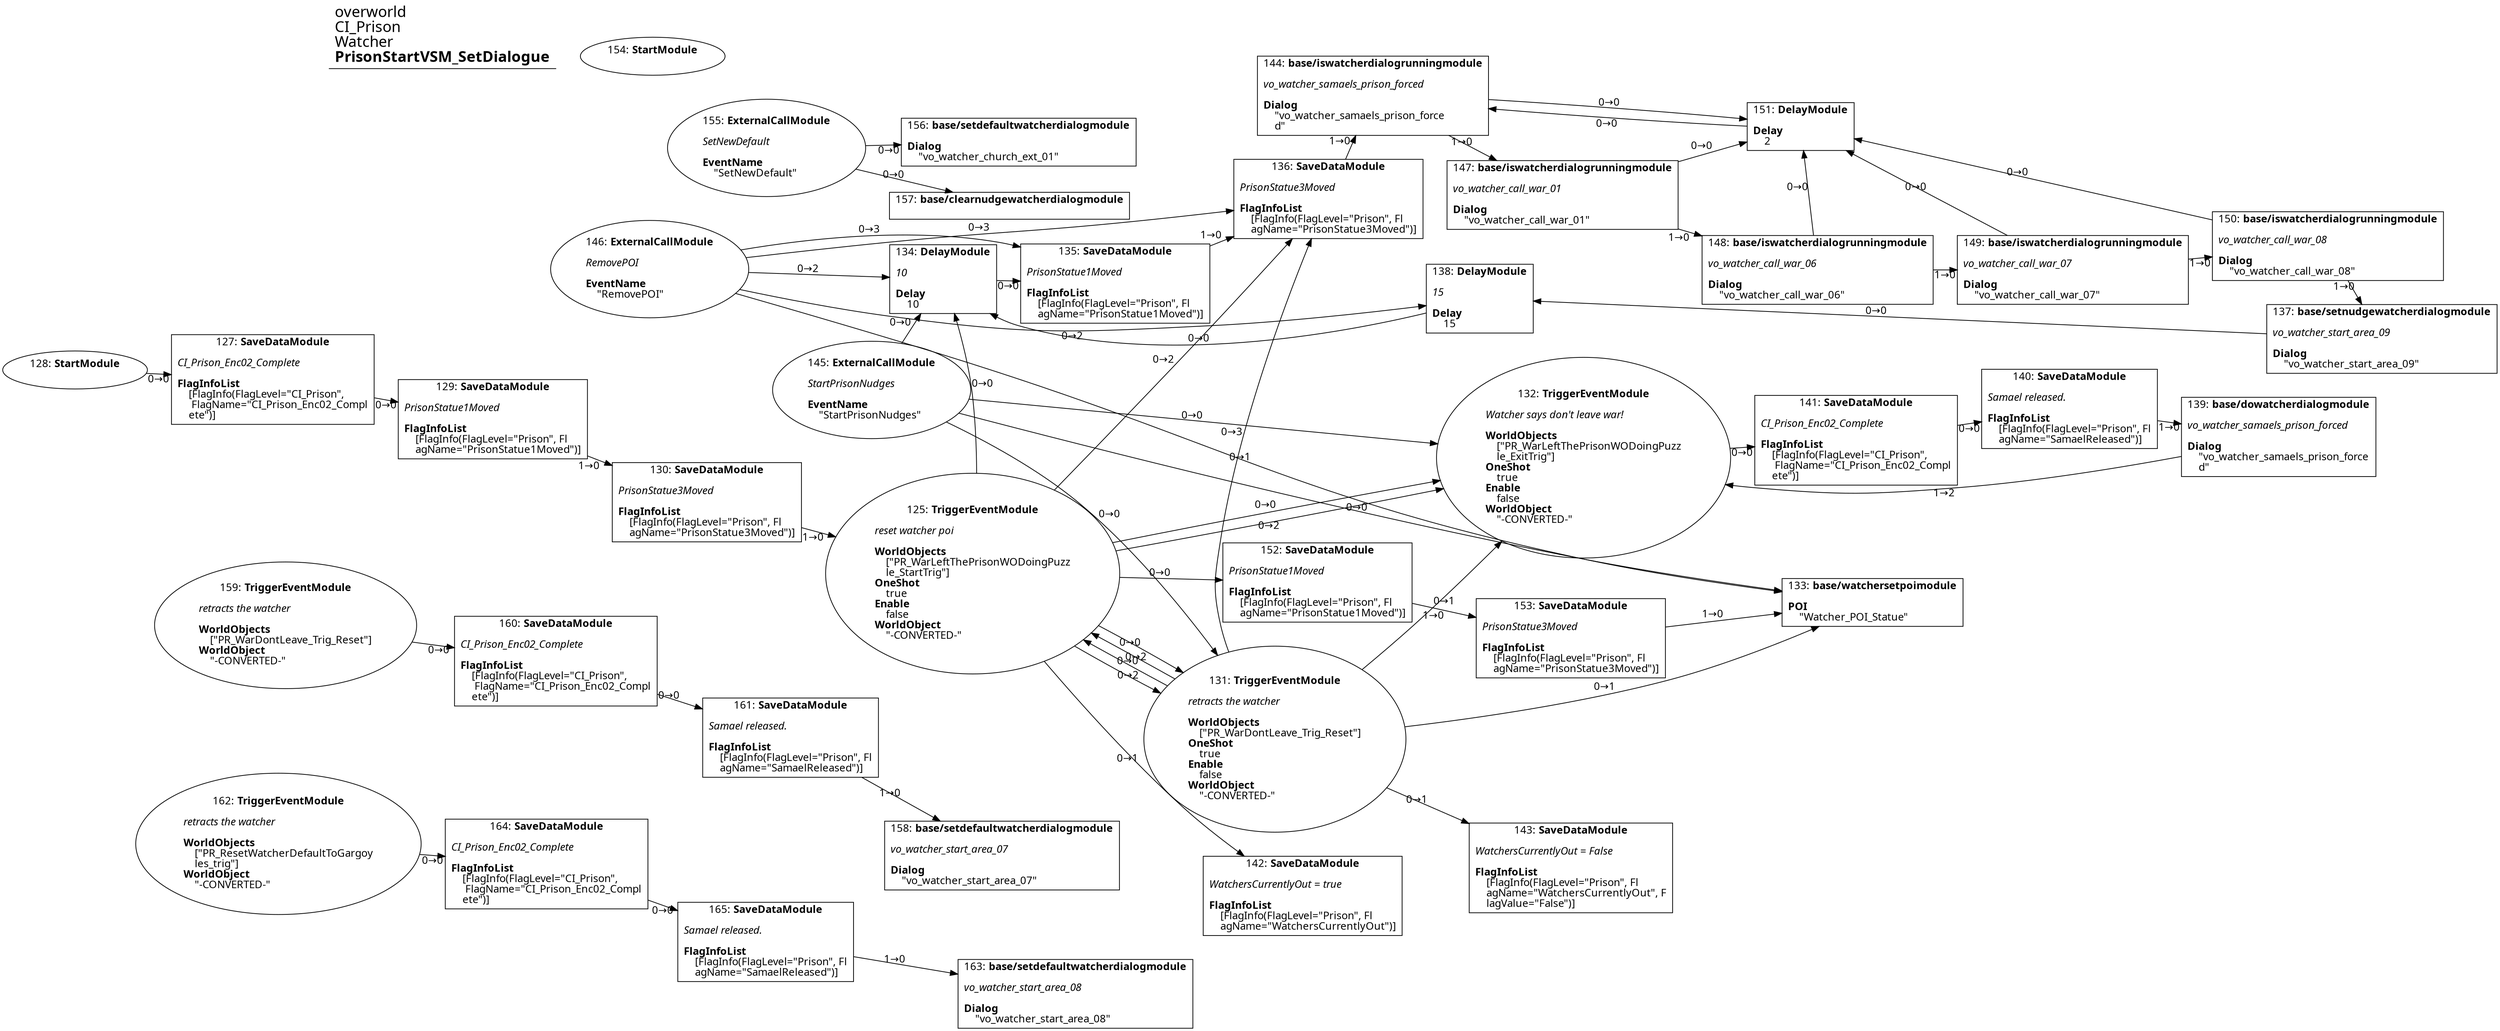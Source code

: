 digraph {
    layout = fdp;
    overlap = prism;
    sep = "+16";
    splines = spline;

    node [ shape = box ];

    graph [ fontname = "Segoe UI" ];
    node [ fontname = "Segoe UI" ];
    edge [ fontname = "Segoe UI" ];

    125 [ label = <125: <b>TriggerEventModule</b><br/><br/><i>reset watcher poi<br align="left"/></i><br align="left"/><b>WorldObjects</b><br align="left"/>    [&quot;PR_WarLeftThePrisonWODoingPuzz<br align="left"/>    le_StartTrig&quot;]<br align="left"/><b>OneShot</b><br align="left"/>    true<br align="left"/><b>Enable</b><br align="left"/>    false<br align="left"/><b>WorldObject</b><br align="left"/>    &quot;-CONVERTED-&quot;<br align="left"/>> ];
    125 [ shape = oval ]
    125 [ pos = "-2.105,4.3560004!" ];
    125 -> 131 [ label = "0→0" ];
    125 -> 132 [ label = "0→0" ];
    125 -> 134 [ label = "0→0" ];
    125 -> 142 [ label = "0→1" ];
    125 -> 131 [ label = "0→2" ];
    125 -> 132 [ label = "0→2" ];
    125 -> 136 [ label = "0→2" ];
    125 -> 152 [ label = "0→0" ];

    127 [ label = <127: <b>SaveDataModule</b><br/><br/><i>CI_Prison_Enc02_Complete<br align="left"/></i><br align="left"/><b>FlagInfoList</b><br align="left"/>    [FlagInfo(FlagLevel=&quot;CI_Prison&quot;,<br align="left"/>     FlagName=&quot;CI_Prison_Enc02_Compl<br align="left"/>    ete&quot;)]<br align="left"/>> ];
    127 [ pos = "-2.7740002,4.4020004!" ];
    127 -> 129 [ label = "0→0" ];

    128 [ label = <128: <b>StartModule</b><br/><br/>> ];
    128 [ shape = oval ]
    128 [ pos = "-2.976,4.4020004!" ];
    128 -> 127 [ label = "0→0" ];

    129 [ label = <129: <b>SaveDataModule</b><br/><br/><i>PrisonStatue1Moved<br align="left"/></i><br align="left"/><b>FlagInfoList</b><br align="left"/>    [FlagInfo(FlagLevel=&quot;Prison&quot;, Fl<br align="left"/>    agName=&quot;PrisonStatue1Moved&quot;)]<br align="left"/>> ];
    129 [ pos = "-2.558,4.4020004!" ];
    129 -> 130 [ label = "1→0" ];

    130 [ label = <130: <b>SaveDataModule</b><br/><br/><i>PrisonStatue3Moved<br align="left"/></i><br align="left"/><b>FlagInfoList</b><br align="left"/>    [FlagInfo(FlagLevel=&quot;Prison&quot;, Fl<br align="left"/>    agName=&quot;PrisonStatue3Moved&quot;)]<br align="left"/>> ];
    130 [ pos = "-2.3460002,4.379!" ];
    130 -> 125 [ label = "1→0" ];

    131 [ label = <131: <b>TriggerEventModule</b><br/><br/><i>retracts the watcher<br align="left"/></i><br align="left"/><b>WorldObjects</b><br align="left"/>    [&quot;PR_WarDontLeave_Trig_Reset&quot;]<br align="left"/><b>OneShot</b><br align="left"/>    true<br align="left"/><b>Enable</b><br align="left"/>    false<br align="left"/><b>WorldObject</b><br align="left"/>    &quot;-CONVERTED-&quot;<br align="left"/>> ];
    131 [ shape = oval ]
    131 [ pos = "-1.6750001,4.1590004!" ];
    131 -> 133 [ label = "0→1" ];
    131 -> 143 [ label = "0→1" ];
    131 -> 125 [ label = "0→2" ];
    131 -> 125 [ label = "0→0" ];
    131 -> 132 [ label = "0→1" ];
    131 -> 136 [ label = "0→3" ];

    132 [ label = <132: <b>TriggerEventModule</b><br/><br/><i>Watcher says don't leave war!<br align="left"/></i><br align="left"/><b>WorldObjects</b><br align="left"/>    [&quot;PR_WarLeftThePrisonWODoingPuzz<br align="left"/>    le_ExitTrig&quot;]<br align="left"/><b>OneShot</b><br align="left"/>    true<br align="left"/><b>Enable</b><br align="left"/>    false<br align="left"/><b>WorldObject</b><br align="left"/>    &quot;-CONVERTED-&quot;<br align="left"/>> ];
    132 [ shape = oval ]
    132 [ pos = "-1.192,4.6400003!" ];
    132 -> 141 [ label = "0→0" ];

    133 [ label = <133: <b>base/watchersetpoimodule</b><br/><br/><b>POI</b><br align="left"/>    &quot;Watcher_POI_Statue&quot;<br align="left"/>> ];
    133 [ pos = "-0.90900004,4.334!" ];

    134 [ label = <134: <b>DelayModule</b><br/><br/><i>10<br align="left"/></i><br align="left"/><b>Delay</b><br align="left"/>    10<br align="left"/>> ];
    134 [ pos = "-1.6730001,5.1460004!" ];
    134 -> 135 [ label = "0→0" ];

    135 [ label = <135: <b>SaveDataModule</b><br/><br/><i>PrisonStatue1Moved<br align="left"/></i><br align="left"/><b>FlagInfoList</b><br align="left"/>    [FlagInfo(FlagLevel=&quot;Prison&quot;, Fl<br align="left"/>    agName=&quot;PrisonStatue1Moved&quot;)]<br align="left"/>> ];
    135 [ pos = "-1.488,5.1460004!" ];
    135 -> 136 [ label = "1→0" ];

    136 [ label = <136: <b>SaveDataModule</b><br/><br/><i>PrisonStatue3Moved<br align="left"/></i><br align="left"/><b>FlagInfoList</b><br align="left"/>    [FlagInfo(FlagLevel=&quot;Prison&quot;, Fl<br align="left"/>    agName=&quot;PrisonStatue3Moved&quot;)]<br align="left"/>> ];
    136 [ pos = "-1.276,5.123!" ];
    136 -> 144 [ label = "1→0" ];

    137 [ label = <137: <b>base/setnudgewatcherdialogmodule</b><br/><br/><i>vo_watcher_start_area_09<br align="left"/></i><br align="left"/><b>Dialog</b><br align="left"/>    &quot;vo_watcher_start_area_09&quot;<br align="left"/>> ];
    137 [ pos = "0.381,5.0730004!" ];
    137 -> 138 [ label = "0→0" ];

    138 [ label = <138: <b>DelayModule</b><br/><br/><i>15<br align="left"/></i><br align="left"/><b>Delay</b><br align="left"/>    15<br align="left"/>> ];
    138 [ pos = "-1.1680001,4.9370003!" ];
    138 -> 134 [ label = "0→0" ];

    139 [ label = <139: <b>base/dowatcherdialogmodule</b><br/><br/><i>vo_watcher_samaels_prison_forced<br align="left"/></i><br align="left"/><b>Dialog</b><br align="left"/>    &quot;vo_watcher_samaels_prison_force<br align="left"/>    d&quot;<br align="left"/>> ];
    139 [ pos = "-0.33400002,4.617!" ];
    139 -> 132 [ label = "1→2" ];

    140 [ label = <140: <b>SaveDataModule</b><br/><br/><i>Samael released.<br align="left"/></i><br align="left"/><b>FlagInfoList</b><br align="left"/>    [FlagInfo(FlagLevel=&quot;Prison&quot;, Fl<br align="left"/>    agName=&quot;SamaelReleased&quot;)]<br align="left"/>> ];
    140 [ pos = "-0.535,4.6400003!" ];
    140 -> 139 [ label = "1→0" ];

    141 [ label = <141: <b>SaveDataModule</b><br/><br/><i>CI_Prison_Enc02_Complete<br align="left"/></i><br align="left"/><b>FlagInfoList</b><br align="left"/>    [FlagInfo(FlagLevel=&quot;CI_Prison&quot;,<br align="left"/>     FlagName=&quot;CI_Prison_Enc02_Compl<br align="left"/>    ete&quot;)]<br align="left"/>> ];
    141 [ pos = "-0.823,4.6400003!" ];
    141 -> 140 [ label = "0→0" ];

    142 [ label = <142: <b>SaveDataModule</b><br/><br/><i>WatchersCurrentlyOut = true<br align="left"/></i><br align="left"/><b>FlagInfoList</b><br align="left"/>    [FlagInfo(FlagLevel=&quot;Prison&quot;, Fl<br align="left"/>    agName=&quot;WatchersCurrentlyOut&quot;)]<br align="left"/>> ];
    142 [ pos = "-1.6750001,3.9490001!" ];

    143 [ label = <143: <b>SaveDataModule</b><br/><br/><i>WatchersCurrentlyOut = False<br align="left"/></i><br align="left"/><b>FlagInfoList</b><br align="left"/>    [FlagInfo(FlagLevel=&quot;Prison&quot;, Fl<br align="left"/>    agName=&quot;WatchersCurrentlyOut&quot;, F<br align="left"/>    lagValue=&quot;False&quot;)]<br align="left"/>> ];
    143 [ pos = "-1.383,4.0140004!" ];

    144 [ label = <144: <b>base/iswatcherdialogrunningmodule</b><br/><br/><i>vo_watcher_samaels_prison_forced<br align="left"/></i><br align="left"/><b>Dialog</b><br align="left"/>    &quot;vo_watcher_samaels_prison_force<br align="left"/>    d&quot;<br align="left"/>> ];
    144 [ pos = "-1.0580001,5.32!" ];
    144 -> 147 [ label = "1→0" ];
    144 -> 151 [ label = "0→0" ];

    145 [ label = <145: <b>ExternalCallModule</b><br/><br/><i>StartPrisonNudges<br align="left"/></i><br align="left"/><b>EventName</b><br align="left"/>    &quot;StartPrisonNudges&quot;<br align="left"/>> ];
    145 [ shape = oval ]
    145 [ pos = "-2.154,4.6740003!" ];
    145 -> 133 [ label = "0→0" ];
    145 -> 132 [ label = "0→0" ];
    145 -> 134 [ label = "0→0" ];
    145 -> 131 [ label = "0→0" ];

    146 [ label = <146: <b>ExternalCallModule</b><br/><br/><i>RemovePOI<br align="left"/></i><br align="left"/><b>EventName</b><br align="left"/>    &quot;RemovePOI&quot;<br align="left"/>> ];
    146 [ shape = oval ]
    146 [ pos = "-2.2240002,4.8380003!" ];
    146 -> 133 [ label = "0→1" ];
    146 -> 135 [ label = "0→3" ];
    146 -> 136 [ label = "0→3" ];
    146 -> 138 [ label = "0→2" ];
    146 -> 134 [ label = "0→2" ];

    147 [ label = <147: <b>base/iswatcherdialogrunningmodule</b><br/><br/><i>vo_watcher_call_war_01<br align="left"/></i><br align="left"/><b>Dialog</b><br align="left"/>    &quot;vo_watcher_call_war_01&quot;<br align="left"/>> ];
    147 [ pos = "-0.76100004,5.2970004!" ];
    147 -> 148 [ label = "1→0" ];
    147 -> 151 [ label = "0→0" ];

    148 [ label = <148: <b>base/iswatcherdialogrunningmodule</b><br/><br/><i>vo_watcher_call_war_06<br align="left"/></i><br align="left"/><b>Dialog</b><br align="left"/>    &quot;vo_watcher_call_war_06&quot;<br align="left"/>> ];
    148 [ pos = "-0.469,5.274!" ];
    148 -> 149 [ label = "1→0" ];
    148 -> 151 [ label = "0→0" ];

    149 [ label = <149: <b>base/iswatcherdialogrunningmodule</b><br/><br/><i>vo_watcher_call_war_07<br align="left"/></i><br align="left"/><b>Dialog</b><br align="left"/>    &quot;vo_watcher_call_war_07&quot;<br align="left"/>> ];
    149 [ pos = "-0.16000001,5.2510004!" ];
    149 -> 150 [ label = "1→0" ];
    149 -> 151 [ label = "0→0" ];

    150 [ label = <150: <b>base/iswatcherdialogrunningmodule</b><br/><br/><i>vo_watcher_call_war_08<br align="left"/></i><br align="left"/><b>Dialog</b><br align="left"/>    &quot;vo_watcher_call_war_08&quot;<br align="left"/>> ];
    150 [ pos = "0.143,5.228!" ];
    150 -> 137 [ label = "1→0" ];
    150 -> 151 [ label = "0→0" ];

    151 [ label = <151: <b>DelayModule</b><br/><br/><b>Delay</b><br align="left"/>    2<br align="left"/>> ];
    151 [ pos = "-0.44500002,5.793!" ];
    151 -> 144 [ label = "0→0" ];

    152 [ label = <152: <b>SaveDataModule</b><br/><br/><i>PrisonStatue1Moved<br align="left"/></i><br align="left"/><b>FlagInfoList</b><br align="left"/>    [FlagInfo(FlagLevel=&quot;Prison&quot;, Fl<br align="left"/>    agName=&quot;PrisonStatue1Moved&quot;)]<br align="left"/>> ];
    152 [ pos = "-1.5660001,4.3570004!" ];
    152 -> 153 [ label = "1→0" ];

    153 [ label = <153: <b>SaveDataModule</b><br/><br/><i>PrisonStatue3Moved<br align="left"/></i><br align="left"/><b>FlagInfoList</b><br align="left"/>    [FlagInfo(FlagLevel=&quot;Prison&quot;, Fl<br align="left"/>    agName=&quot;PrisonStatue3Moved&quot;)]<br align="left"/>> ];
    153 [ pos = "-1.3540001,4.334!" ];
    153 -> 133 [ label = "1→0" ];

    154 [ label = <154: <b>StartModule</b><br/><br/>> ];
    154 [ shape = oval ]
    154 [ pos = "-2.079,5.6070004!" ];

    155 [ label = <155: <b>ExternalCallModule</b><br/><br/><i>SetNewDefault<br align="left"/></i><br align="left"/><b>EventName</b><br align="left"/>    &quot;SetNewDefault&quot;<br align="left"/>> ];
    155 [ shape = oval ]
    155 [ pos = "-1.9510001,5.5000005!" ];
    155 -> 156 [ label = "0→0" ];
    155 -> 157 [ label = "0→0" ];

    156 [ label = <156: <b>base/setdefaultwatcherdialogmodule</b><br/><br/><b>Dialog</b><br align="left"/>    &quot;vo_watcher_church_ext_01&quot;<br align="left"/>> ];
    156 [ pos = "-1.6940001,5.5000005!" ];

    157 [ label = <157: <b>base/clearnudgewatcherdialogmodule</b><br/><br/>> ];
    157 [ pos = "-1.692,5.4100003!" ];

    158 [ label = <158: <b>base/setdefaultwatcherdialogmodule</b><br/><br/><i>vo_watcher_start_area_07<br align="left"/></i><br align="left"/><b>Dialog</b><br align="left"/>    &quot;vo_watcher_start_area_07&quot;<br align="left"/>> ];
    158 [ pos = "-2.183,3.5630002!" ];

    159 [ label = <159: <b>TriggerEventModule</b><br/><br/><i>retracts the watcher<br align="left"/></i><br align="left"/><b>WorldObjects</b><br align="left"/>    [&quot;PR_WarDontLeave_Trig_Reset&quot;]<br align="left"/><b>WorldObject</b><br align="left"/>    &quot;-CONVERTED-&quot;<br align="left"/>> ];
    159 [ shape = oval ]
    159 [ pos = "-2.9160001,3.5860002!" ];
    159 -> 160 [ label = "0→0" ];

    160 [ label = <160: <b>SaveDataModule</b><br/><br/><i>CI_Prison_Enc02_Complete<br align="left"/></i><br align="left"/><b>FlagInfoList</b><br align="left"/>    [FlagInfo(FlagLevel=&quot;CI_Prison&quot;,<br align="left"/>     FlagName=&quot;CI_Prison_Enc02_Compl<br align="left"/>    ete&quot;)]<br align="left"/>> ];
    160 [ pos = "-2.637,3.5860002!" ];
    160 -> 161 [ label = "0→0" ];

    161 [ label = <161: <b>SaveDataModule</b><br/><br/><i>Samael released.<br align="left"/></i><br align="left"/><b>FlagInfoList</b><br align="left"/>    [FlagInfo(FlagLevel=&quot;Prison&quot;, Fl<br align="left"/>    agName=&quot;SamaelReleased&quot;)]<br align="left"/>> ];
    161 [ pos = "-2.424,3.5860002!" ];
    161 -> 158 [ label = "1→0" ];

    162 [ label = <162: <b>TriggerEventModule</b><br/><br/><i>retracts the watcher<br align="left"/></i><br align="left"/><b>WorldObjects</b><br align="left"/>    [&quot;PR_ResetWatcherDefaultToGargoy<br align="left"/>    les_trig&quot;]<br align="left"/><b>WorldObject</b><br align="left"/>    &quot;-CONVERTED-&quot;<br align="left"/>> ];
    162 [ shape = oval ]
    162 [ pos = "-2.913,3.3560002!" ];
    162 -> 164 [ label = "0→0" ];

    163 [ label = <163: <b>base/setdefaultwatcherdialogmodule</b><br/><br/><i>vo_watcher_start_area_08<br align="left"/></i><br align="left"/><b>Dialog</b><br align="left"/>    &quot;vo_watcher_start_area_08&quot;<br align="left"/>> ];
    163 [ pos = "-2.183,3.3330002!" ];

    164 [ label = <164: <b>SaveDataModule</b><br/><br/><i>CI_Prison_Enc02_Complete<br align="left"/></i><br align="left"/><b>FlagInfoList</b><br align="left"/>    [FlagInfo(FlagLevel=&quot;CI_Prison&quot;,<br align="left"/>     FlagName=&quot;CI_Prison_Enc02_Compl<br align="left"/>    ete&quot;)]<br align="left"/>> ];
    164 [ pos = "-2.637,3.3560002!" ];
    164 -> 165 [ label = "0→0" ];

    165 [ label = <165: <b>SaveDataModule</b><br/><br/><i>Samael released.<br align="left"/></i><br align="left"/><b>FlagInfoList</b><br align="left"/>    [FlagInfo(FlagLevel=&quot;Prison&quot;, Fl<br align="left"/>    agName=&quot;SamaelReleased&quot;)]<br align="left"/>> ];
    165 [ pos = "-2.424,3.3560002!" ];
    165 -> 163 [ label = "1→0" ];

    title [ pos = "-2.9770002,5.794!" ];
    title [ shape = underline ];
    title [ label = <<font point-size="20">overworld<br align="left"/>CI_Prison<br align="left"/>Watcher<br align="left"/><b>PrisonStartVSM_SetDialogue</b><br align="left"/></font>> ];
}
